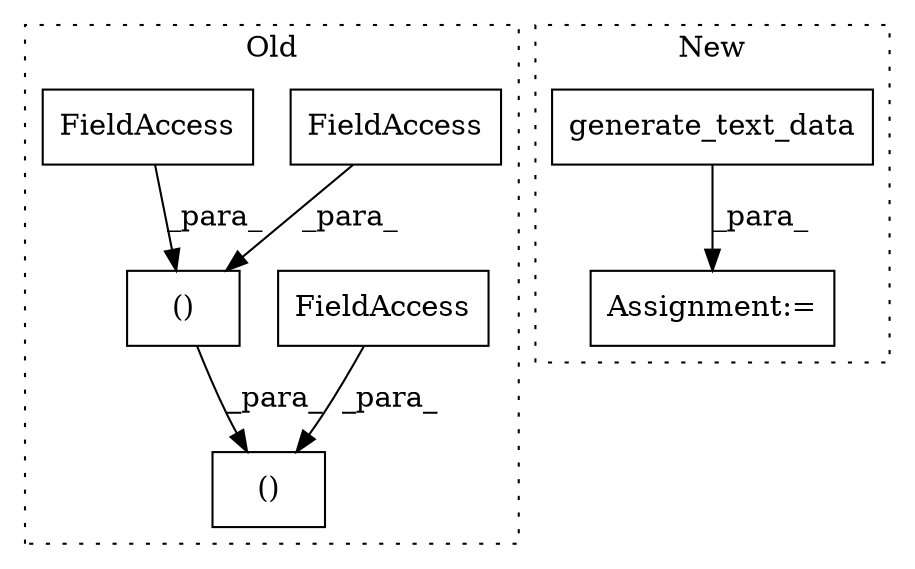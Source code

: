 digraph G {
subgraph cluster0 {
1 [label="()" a="106" s="903" l="25" shape="box"];
3 [label="FieldAccess" a="22" s="922" l="6" shape="box"];
4 [label="()" a="106" s="857" l="72" shape="box"];
5 [label="FieldAccess" a="22" s="877" l="7" shape="box"];
6 [label="FieldAccess" a="22" s="903" l="6" shape="box"];
label = "Old";
style="dotted";
}
subgraph cluster1 {
2 [label="generate_text_data" a="32" s="871,903" l="19,1" shape="box"];
7 [label="Assignment:=" a="7" s="864" l="1" shape="box"];
label = "New";
style="dotted";
}
1 -> 4 [label="_para_"];
2 -> 7 [label="_para_"];
3 -> 1 [label="_para_"];
5 -> 4 [label="_para_"];
6 -> 1 [label="_para_"];
}